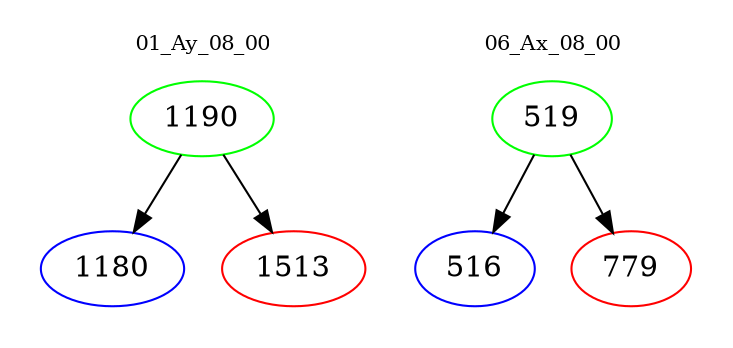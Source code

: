 digraph{
subgraph cluster_0 {
color = white
label = "01_Ay_08_00";
fontsize=10;
T0_1190 [label="1190", color="green"]
T0_1190 -> T0_1180 [color="black"]
T0_1180 [label="1180", color="blue"]
T0_1190 -> T0_1513 [color="black"]
T0_1513 [label="1513", color="red"]
}
subgraph cluster_1 {
color = white
label = "06_Ax_08_00";
fontsize=10;
T1_519 [label="519", color="green"]
T1_519 -> T1_516 [color="black"]
T1_516 [label="516", color="blue"]
T1_519 -> T1_779 [color="black"]
T1_779 [label="779", color="red"]
}
}
